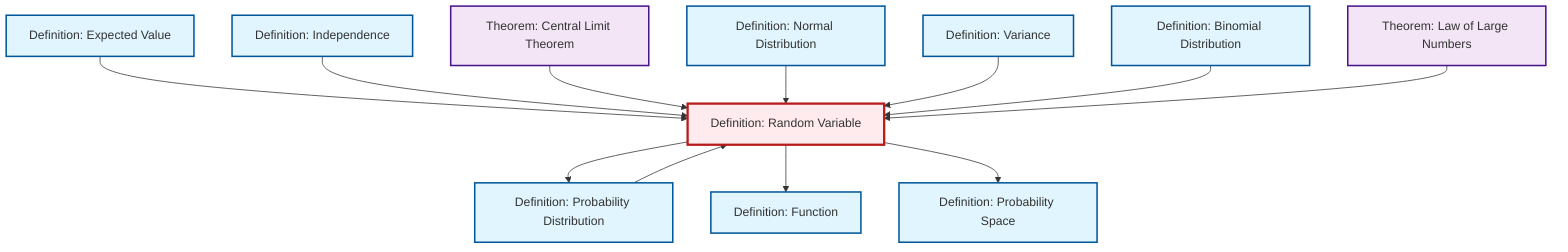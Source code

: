 graph TD
    classDef definition fill:#e1f5fe,stroke:#01579b,stroke-width:2px
    classDef theorem fill:#f3e5f5,stroke:#4a148c,stroke-width:2px
    classDef axiom fill:#fff3e0,stroke:#e65100,stroke-width:2px
    classDef example fill:#e8f5e9,stroke:#1b5e20,stroke-width:2px
    classDef current fill:#ffebee,stroke:#b71c1c,stroke-width:3px
    def-function["Definition: Function"]:::definition
    def-probability-space["Definition: Probability Space"]:::definition
    def-variance["Definition: Variance"]:::definition
    def-random-variable["Definition: Random Variable"]:::definition
    thm-law-of-large-numbers["Theorem: Law of Large Numbers"]:::theorem
    thm-central-limit["Theorem: Central Limit Theorem"]:::theorem
    def-normal-distribution["Definition: Normal Distribution"]:::definition
    def-independence["Definition: Independence"]:::definition
    def-binomial-distribution["Definition: Binomial Distribution"]:::definition
    def-probability-distribution["Definition: Probability Distribution"]:::definition
    def-expectation["Definition: Expected Value"]:::definition
    def-expectation --> def-random-variable
    def-independence --> def-random-variable
    thm-central-limit --> def-random-variable
    def-normal-distribution --> def-random-variable
    def-random-variable --> def-probability-distribution
    def-variance --> def-random-variable
    def-binomial-distribution --> def-random-variable
    thm-law-of-large-numbers --> def-random-variable
    def-random-variable --> def-function
    def-probability-distribution --> def-random-variable
    def-random-variable --> def-probability-space
    class def-random-variable current